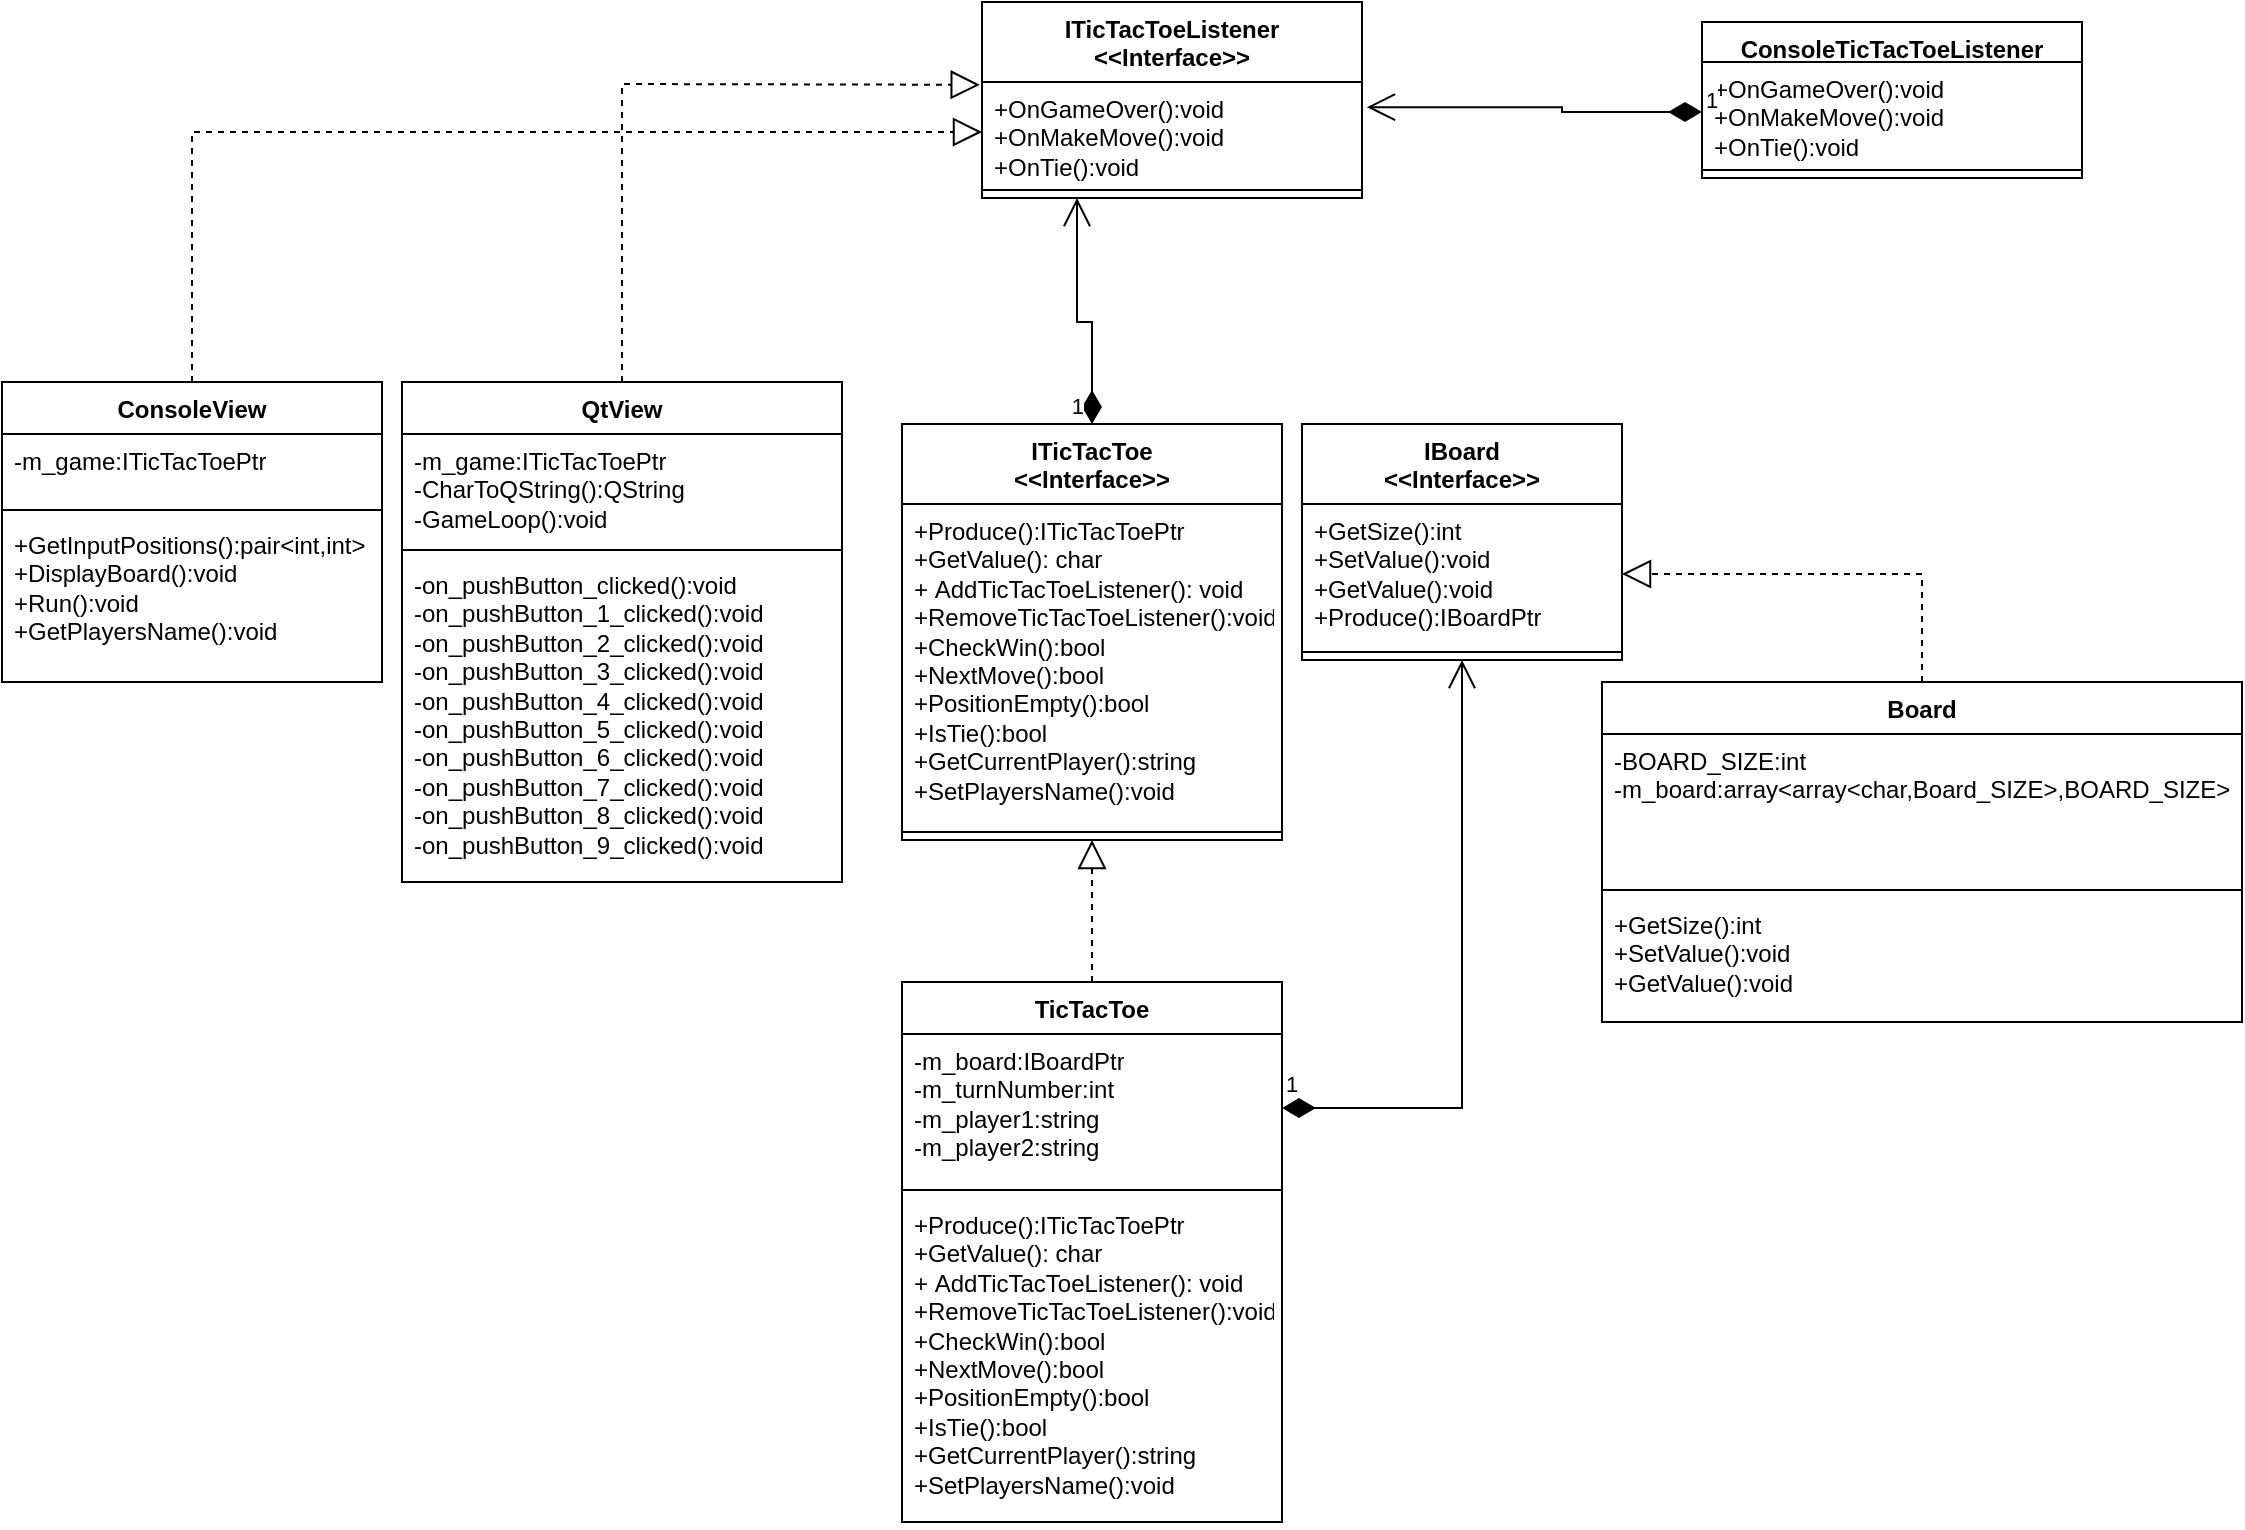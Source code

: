 <mxfile version="21.0.8" type="device"><diagram id="C5RBs43oDa-KdzZeNtuy" name="Page-1"><mxGraphModel dx="1105" dy="3878" grid="1" gridSize="10" guides="1" tooltips="1" connect="1" arrows="1" fold="1" page="1" pageScale="1" pageWidth="2339" pageHeight="3300" math="0" shadow="0"><root><mxCell id="WIyWlLk6GJQsqaUBKTNV-0"/><mxCell id="WIyWlLk6GJQsqaUBKTNV-1" parent="WIyWlLk6GJQsqaUBKTNV-0"/><mxCell id="i9nzKK7RTppm9DofJy70-11" value="ITicTacToe&lt;br&gt;&amp;lt;&amp;lt;Interface&amp;gt;&amp;gt;" style="swimlane;fontStyle=1;align=center;verticalAlign=top;childLayout=stackLayout;horizontal=1;startSize=40;horizontalStack=0;resizeParent=1;resizeParentMax=0;resizeLast=0;collapsible=1;marginBottom=0;whiteSpace=wrap;html=1;" parent="WIyWlLk6GJQsqaUBKTNV-1" vertex="1"><mxGeometry x="880" y="201" width="190" height="208" as="geometry"/></mxCell><mxCell id="i9nzKK7RTppm9DofJy70-12" value="+Produce():ITicTacToePtr&amp;nbsp;&lt;br style=&quot;border-color: var(--border-color); padding: 0px; margin: 0px;&quot;&gt;&lt;span style=&quot;&quot;&gt;+GetValue(): char&lt;/span&gt;&lt;br style=&quot;border-color: var(--border-color); padding: 0px; margin: 0px;&quot;&gt;&lt;span style=&quot;&quot;&gt;+&amp;nbsp;AddTicTacToeListener(): void&lt;/span&gt;&lt;br style=&quot;border-color: var(--border-color); padding: 0px; margin: 0px;&quot;&gt;&lt;span style=&quot;&quot;&gt;+RemoveTicTacToeListener():void&lt;/span&gt;&lt;br style=&quot;border-color: var(--border-color); padding: 0px; margin: 0px;&quot;&gt;&lt;span style=&quot;&quot;&gt;+CheckWin():bool&lt;/span&gt;&lt;br style=&quot;border-color: var(--border-color); padding: 0px; margin: 0px;&quot;&gt;&lt;span style=&quot;&quot;&gt;+NextMove():bool&lt;/span&gt;&lt;br style=&quot;border-color: var(--border-color); padding: 0px; margin: 0px;&quot;&gt;&lt;span style=&quot;&quot;&gt;+PositionEmpty():bool&lt;/span&gt;&lt;br style=&quot;border-color: var(--border-color); padding: 0px; margin: 0px;&quot;&gt;&lt;span style=&quot;&quot;&gt;+IsTie():bool&lt;/span&gt;&lt;br style=&quot;border-color: var(--border-color); padding: 0px; margin: 0px;&quot;&gt;&lt;span style=&quot;&quot;&gt;+GetCurrentPlayer():string&lt;/span&gt;&lt;br style=&quot;border-color: var(--border-color); padding: 0px; margin: 0px;&quot;&gt;&lt;span style=&quot;&quot;&gt;+SetPlayersName():void&lt;/span&gt;" style="text;strokeColor=none;fillColor=none;align=left;verticalAlign=top;spacingLeft=4;spacingRight=4;overflow=hidden;rotatable=0;points=[[0,0.5],[1,0.5]];portConstraint=eastwest;whiteSpace=wrap;html=1;" parent="i9nzKK7RTppm9DofJy70-11" vertex="1"><mxGeometry y="40" width="190" height="160" as="geometry"/></mxCell><mxCell id="i9nzKK7RTppm9DofJy70-13" value="" style="line;strokeWidth=1;fillColor=none;align=left;verticalAlign=middle;spacingTop=-1;spacingLeft=3;spacingRight=3;rotatable=0;labelPosition=right;points=[];portConstraint=eastwest;strokeColor=inherit;" parent="i9nzKK7RTppm9DofJy70-11" vertex="1"><mxGeometry y="200" width="190" height="8" as="geometry"/></mxCell><mxCell id="i9nzKK7RTppm9DofJy70-20" value="TicTacToe" style="swimlane;fontStyle=1;align=center;verticalAlign=top;childLayout=stackLayout;horizontal=1;startSize=26;horizontalStack=0;resizeParent=1;resizeParentMax=0;resizeLast=0;collapsible=1;marginBottom=0;whiteSpace=wrap;html=1;" parent="WIyWlLk6GJQsqaUBKTNV-1" vertex="1"><mxGeometry x="880" y="480" width="190" height="270" as="geometry"/></mxCell><mxCell id="i9nzKK7RTppm9DofJy70-21" value="-m_board:IBoardPtr&lt;br&gt;-m_turnNumber:int&lt;br&gt;-m_player1:string&lt;br&gt;-m_player2:string" style="text;strokeColor=none;fillColor=none;align=left;verticalAlign=top;spacingLeft=4;spacingRight=4;overflow=hidden;rotatable=0;points=[[0,0.5],[1,0.5]];portConstraint=eastwest;whiteSpace=wrap;html=1;" parent="i9nzKK7RTppm9DofJy70-20" vertex="1"><mxGeometry y="26" width="190" height="74" as="geometry"/></mxCell><mxCell id="i9nzKK7RTppm9DofJy70-22" value="" style="line;strokeWidth=1;fillColor=none;align=left;verticalAlign=middle;spacingTop=-1;spacingLeft=3;spacingRight=3;rotatable=0;labelPosition=right;points=[];portConstraint=eastwest;strokeColor=inherit;" parent="i9nzKK7RTppm9DofJy70-20" vertex="1"><mxGeometry y="100" width="190" height="8" as="geometry"/></mxCell><mxCell id="i9nzKK7RTppm9DofJy70-23" value="+Produce():ITicTacToePtr&amp;nbsp;&lt;br style=&quot;border-color: var(--border-color); padding: 0px; margin: 0px;&quot;&gt;+GetValue(): char&lt;br style=&quot;border-color: var(--border-color); padding: 0px; margin: 0px;&quot;&gt;+&amp;nbsp;AddTicTacToeListener(): void&lt;br style=&quot;border-color: var(--border-color); padding: 0px; margin: 0px;&quot;&gt;&lt;span style=&quot;border-color: var(--border-color);&quot;&gt;+RemoveTicTacToeListener():void&lt;/span&gt;&lt;br style=&quot;border-color: var(--border-color); padding: 0px; margin: 0px;&quot;&gt;&lt;span style=&quot;border-color: var(--border-color);&quot;&gt;+CheckWin():bool&lt;/span&gt;&lt;br style=&quot;border-color: var(--border-color); padding: 0px; margin: 0px;&quot;&gt;&lt;span style=&quot;border-color: var(--border-color);&quot;&gt;+NextMove():bool&lt;/span&gt;&lt;br style=&quot;border-color: var(--border-color); padding: 0px; margin: 0px;&quot;&gt;&lt;span style=&quot;border-color: var(--border-color);&quot;&gt;+PositionEmpty():bool&lt;/span&gt;&lt;br style=&quot;border-color: var(--border-color); padding: 0px; margin: 0px;&quot;&gt;&lt;span style=&quot;border-color: var(--border-color);&quot;&gt;+IsTie():bool&lt;/span&gt;&lt;br style=&quot;border-color: var(--border-color); padding: 0px; margin: 0px;&quot;&gt;&lt;span style=&quot;border-color: var(--border-color);&quot;&gt;+GetCurrentPlayer():string&lt;/span&gt;&lt;br style=&quot;border-color: var(--border-color); padding: 0px; margin: 0px;&quot;&gt;&lt;span style=&quot;border-color: var(--border-color);&quot;&gt;+SetPlayersName():void&lt;/span&gt;" style="text;strokeColor=none;fillColor=none;align=left;verticalAlign=top;spacingLeft=4;spacingRight=4;overflow=hidden;rotatable=0;points=[[0,0.5],[1,0.5]];portConstraint=eastwest;whiteSpace=wrap;html=1;" parent="i9nzKK7RTppm9DofJy70-20" vertex="1"><mxGeometry y="108" width="190" height="162" as="geometry"/></mxCell><mxCell id="i9nzKK7RTppm9DofJy70-24" value="IBoard&lt;br style=&quot;border-color: var(--border-color); padding: 0px; margin: 0px; font-weight: 400;&quot;&gt;&amp;lt;&amp;lt;Interface&amp;gt;&amp;gt;" style="swimlane;fontStyle=1;align=center;verticalAlign=top;childLayout=stackLayout;horizontal=1;startSize=40;horizontalStack=0;resizeParent=1;resizeParentMax=0;resizeLast=0;collapsible=1;marginBottom=0;whiteSpace=wrap;html=1;" parent="WIyWlLk6GJQsqaUBKTNV-1" vertex="1"><mxGeometry x="1080" y="201" width="160" height="118" as="geometry"/></mxCell><mxCell id="i9nzKK7RTppm9DofJy70-25" value="+GetSize():int&lt;br&gt;+SetValue():void&lt;br&gt;+GetValue():void&lt;br&gt;+Produce():IBoardPtr" style="text;strokeColor=none;fillColor=none;align=left;verticalAlign=top;spacingLeft=4;spacingRight=4;overflow=hidden;rotatable=0;points=[[0,0.5],[1,0.5]];portConstraint=eastwest;whiteSpace=wrap;html=1;" parent="i9nzKK7RTppm9DofJy70-24" vertex="1"><mxGeometry y="40" width="160" height="70" as="geometry"/></mxCell><mxCell id="i9nzKK7RTppm9DofJy70-26" value="" style="line;strokeWidth=1;fillColor=none;align=left;verticalAlign=middle;spacingTop=-1;spacingLeft=3;spacingRight=3;rotatable=0;labelPosition=right;points=[];portConstraint=eastwest;strokeColor=inherit;" parent="i9nzKK7RTppm9DofJy70-24" vertex="1"><mxGeometry y="110" width="160" height="8" as="geometry"/></mxCell><mxCell id="i9nzKK7RTppm9DofJy70-28" value="Board" style="swimlane;fontStyle=1;align=center;verticalAlign=top;childLayout=stackLayout;horizontal=1;startSize=26;horizontalStack=0;resizeParent=1;resizeParentMax=0;resizeLast=0;collapsible=1;marginBottom=0;whiteSpace=wrap;html=1;" parent="WIyWlLk6GJQsqaUBKTNV-1" vertex="1"><mxGeometry x="1230" y="330" width="320" height="170" as="geometry"/></mxCell><mxCell id="i9nzKK7RTppm9DofJy70-29" value="-BOARD_SIZE:int&lt;br&gt;-m_board:array&amp;lt;array&amp;lt;char,Board_SIZE&amp;gt;,BOARD_SIZE&amp;gt;" style="text;strokeColor=none;fillColor=none;align=left;verticalAlign=top;spacingLeft=4;spacingRight=4;overflow=hidden;rotatable=0;points=[[0,0.5],[1,0.5]];portConstraint=eastwest;whiteSpace=wrap;html=1;" parent="i9nzKK7RTppm9DofJy70-28" vertex="1"><mxGeometry y="26" width="320" height="74" as="geometry"/></mxCell><mxCell id="i9nzKK7RTppm9DofJy70-30" value="" style="line;strokeWidth=1;fillColor=none;align=left;verticalAlign=middle;spacingTop=-1;spacingLeft=3;spacingRight=3;rotatable=0;labelPosition=right;points=[];portConstraint=eastwest;strokeColor=inherit;" parent="i9nzKK7RTppm9DofJy70-28" vertex="1"><mxGeometry y="100" width="320" height="8" as="geometry"/></mxCell><mxCell id="i9nzKK7RTppm9DofJy70-31" value="+GetSize():int&lt;br style=&quot;border-color: var(--border-color);&quot;&gt;+SetValue():void&lt;br style=&quot;border-color: var(--border-color);&quot;&gt;+GetValue():void" style="text;strokeColor=none;fillColor=none;align=left;verticalAlign=top;spacingLeft=4;spacingRight=4;overflow=hidden;rotatable=0;points=[[0,0.5],[1,0.5]];portConstraint=eastwest;whiteSpace=wrap;html=1;" parent="i9nzKK7RTppm9DofJy70-28" vertex="1"><mxGeometry y="108" width="320" height="62" as="geometry"/></mxCell><mxCell id="i9nzKK7RTppm9DofJy70-32" value="ConsoleView" style="swimlane;fontStyle=1;align=center;verticalAlign=top;childLayout=stackLayout;horizontal=1;startSize=26;horizontalStack=0;resizeParent=1;resizeParentMax=0;resizeLast=0;collapsible=1;marginBottom=0;whiteSpace=wrap;html=1;" parent="WIyWlLk6GJQsqaUBKTNV-1" vertex="1"><mxGeometry x="430" y="180" width="190" height="150" as="geometry"/></mxCell><mxCell id="i9nzKK7RTppm9DofJy70-33" value="-m_game:ITicTacToePtr" style="text;strokeColor=none;fillColor=none;align=left;verticalAlign=top;spacingLeft=4;spacingRight=4;overflow=hidden;rotatable=0;points=[[0,0.5],[1,0.5]];portConstraint=eastwest;whiteSpace=wrap;html=1;" parent="i9nzKK7RTppm9DofJy70-32" vertex="1"><mxGeometry y="26" width="190" height="34" as="geometry"/></mxCell><mxCell id="i9nzKK7RTppm9DofJy70-34" value="" style="line;strokeWidth=1;fillColor=none;align=left;verticalAlign=middle;spacingTop=-1;spacingLeft=3;spacingRight=3;rotatable=0;labelPosition=right;points=[];portConstraint=eastwest;strokeColor=inherit;" parent="i9nzKK7RTppm9DofJy70-32" vertex="1"><mxGeometry y="60" width="190" height="8" as="geometry"/></mxCell><mxCell id="i9nzKK7RTppm9DofJy70-35" value="+GetInputPositions():pair&amp;lt;int,int&amp;gt;&lt;br&gt;&lt;div&gt;+DisplayBoard():void&lt;/div&gt;&lt;div&gt;&#9;+Run():void&lt;/div&gt;&lt;div&gt;+GetPlayersName():void&lt;/div&gt;" style="text;strokeColor=none;fillColor=none;align=left;verticalAlign=top;spacingLeft=4;spacingRight=4;overflow=hidden;rotatable=0;points=[[0,0.5],[1,0.5]];portConstraint=eastwest;whiteSpace=wrap;html=1;" parent="i9nzKK7RTppm9DofJy70-32" vertex="1"><mxGeometry y="68" width="190" height="82" as="geometry"/></mxCell><mxCell id="i9nzKK7RTppm9DofJy70-36" value="QtView" style="swimlane;fontStyle=1;align=center;verticalAlign=top;childLayout=stackLayout;horizontal=1;startSize=26;horizontalStack=0;resizeParent=1;resizeParentMax=0;resizeLast=0;collapsible=1;marginBottom=0;whiteSpace=wrap;html=1;" parent="WIyWlLk6GJQsqaUBKTNV-1" vertex="1"><mxGeometry x="630" y="180" width="220" height="250" as="geometry"/></mxCell><mxCell id="i9nzKK7RTppm9DofJy70-37" value="-m_game:ITicTacToePtr&lt;br&gt;-CharToQString():QString&lt;br&gt;-GameLoop():void" style="text;strokeColor=none;fillColor=none;align=left;verticalAlign=top;spacingLeft=4;spacingRight=4;overflow=hidden;rotatable=0;points=[[0,0.5],[1,0.5]];portConstraint=eastwest;whiteSpace=wrap;html=1;" parent="i9nzKK7RTppm9DofJy70-36" vertex="1"><mxGeometry y="26" width="220" height="54" as="geometry"/></mxCell><mxCell id="i9nzKK7RTppm9DofJy70-38" value="" style="line;strokeWidth=1;fillColor=none;align=left;verticalAlign=middle;spacingTop=-1;spacingLeft=3;spacingRight=3;rotatable=0;labelPosition=right;points=[];portConstraint=eastwest;strokeColor=inherit;" parent="i9nzKK7RTppm9DofJy70-36" vertex="1"><mxGeometry y="80" width="220" height="8" as="geometry"/></mxCell><mxCell id="i9nzKK7RTppm9DofJy70-39" value="&lt;div&gt;-on_pushButton_clicked():void&lt;/div&gt;&lt;div&gt;-on_pushButton_1_clicked():void&lt;/div&gt;&lt;div&gt;-on_pushButton_2_clicked():void&lt;/div&gt;&lt;div&gt;-on_pushButton_3_clicked():void&lt;/div&gt;&lt;div&gt;&lt;span style=&quot;background-color: initial;&quot;&gt;-on_pushButton_4_clicked():void&lt;/span&gt;&lt;/div&gt;&lt;div&gt;-on_pushButton_5_clicked():void&lt;/div&gt;&lt;div&gt;-on_pushButton_6_clicked():void&lt;/div&gt;&lt;div&gt;-on_pushButton_7_clicked():void&lt;/div&gt;&lt;div&gt;-on_pushButton_8_clicked():void&lt;/div&gt;&lt;div&gt;-on_pushButton_9_clicked():void&lt;/div&gt;&lt;div&gt;&lt;br&gt;&lt;/div&gt;" style="text;strokeColor=none;fillColor=none;align=left;verticalAlign=top;spacingLeft=4;spacingRight=4;overflow=hidden;rotatable=0;points=[[0,0.5],[1,0.5]];portConstraint=eastwest;whiteSpace=wrap;html=1;" parent="i9nzKK7RTppm9DofJy70-36" vertex="1"><mxGeometry y="88" width="220" height="162" as="geometry"/></mxCell><mxCell id="i9nzKK7RTppm9DofJy70-40" value="ITicTacToeListener&lt;br&gt;&amp;lt;&amp;lt;Interface&amp;gt;&amp;gt;" style="swimlane;fontStyle=1;align=center;verticalAlign=top;childLayout=stackLayout;horizontal=1;startSize=40;horizontalStack=0;resizeParent=1;resizeParentMax=0;resizeLast=0;collapsible=1;marginBottom=0;whiteSpace=wrap;html=1;" parent="WIyWlLk6GJQsqaUBKTNV-1" vertex="1"><mxGeometry x="920" y="-10" width="190" height="98" as="geometry"/></mxCell><mxCell id="i9nzKK7RTppm9DofJy70-41" value="+OnGameOver():void&lt;br&gt;+OnMakeMove():void&lt;br&gt;+OnTie():void" style="text;strokeColor=none;fillColor=none;align=left;verticalAlign=top;spacingLeft=4;spacingRight=4;overflow=hidden;rotatable=0;points=[[0,0.5],[1,0.5]];portConstraint=eastwest;whiteSpace=wrap;html=1;" parent="i9nzKK7RTppm9DofJy70-40" vertex="1"><mxGeometry y="40" width="190" height="50" as="geometry"/></mxCell><mxCell id="i9nzKK7RTppm9DofJy70-42" value="" style="line;strokeWidth=1;fillColor=none;align=left;verticalAlign=middle;spacingTop=-1;spacingLeft=3;spacingRight=3;rotatable=0;labelPosition=right;points=[];portConstraint=eastwest;strokeColor=inherit;" parent="i9nzKK7RTppm9DofJy70-40" vertex="1"><mxGeometry y="90" width="190" height="8" as="geometry"/></mxCell><mxCell id="i9nzKK7RTppm9DofJy70-44" value="ConsoleTicTacToeListener" style="swimlane;fontStyle=1;align=center;verticalAlign=top;childLayout=stackLayout;horizontal=1;startSize=20;horizontalStack=0;resizeParent=1;resizeParentMax=0;resizeLast=0;collapsible=1;marginBottom=0;whiteSpace=wrap;html=1;" parent="WIyWlLk6GJQsqaUBKTNV-1" vertex="1"><mxGeometry x="1280" width="190" height="78" as="geometry"/></mxCell><mxCell id="i9nzKK7RTppm9DofJy70-45" value="+OnGameOver():void&lt;br&gt;+OnMakeMove():void&lt;br&gt;+OnTie():void" style="text;strokeColor=none;fillColor=none;align=left;verticalAlign=top;spacingLeft=4;spacingRight=4;overflow=hidden;rotatable=0;points=[[0,0.5],[1,0.5]];portConstraint=eastwest;whiteSpace=wrap;html=1;" parent="i9nzKK7RTppm9DofJy70-44" vertex="1"><mxGeometry y="20" width="190" height="50" as="geometry"/></mxCell><mxCell id="i9nzKK7RTppm9DofJy70-46" value="" style="line;strokeWidth=1;fillColor=none;align=left;verticalAlign=middle;spacingTop=-1;spacingLeft=3;spacingRight=3;rotatable=0;labelPosition=right;points=[];portConstraint=eastwest;strokeColor=inherit;" parent="i9nzKK7RTppm9DofJy70-44" vertex="1"><mxGeometry y="70" width="190" height="8" as="geometry"/></mxCell><mxCell id="YxVl23CsjT9oaCP1HBpI-0" value="" style="endArrow=block;dashed=1;endFill=0;endSize=12;html=1;rounded=0;exitX=0.5;exitY=0;exitDx=0;exitDy=0;entryX=-0.006;entryY=0.028;entryDx=0;entryDy=0;entryPerimeter=0;" edge="1" parent="WIyWlLk6GJQsqaUBKTNV-1" source="i9nzKK7RTppm9DofJy70-36" target="i9nzKK7RTppm9DofJy70-41"><mxGeometry width="160" relative="1" as="geometry"><mxPoint x="550" y="80" as="sourcePoint"/><mxPoint x="710" y="80" as="targetPoint"/><Array as="points"><mxPoint x="740" y="31"/></Array></mxGeometry></mxCell><mxCell id="YxVl23CsjT9oaCP1HBpI-1" value="" style="endArrow=block;dashed=1;endFill=0;endSize=12;html=1;rounded=0;exitX=0.5;exitY=0;exitDx=0;exitDy=0;entryX=0;entryY=0.5;entryDx=0;entryDy=0;" edge="1" parent="WIyWlLk6GJQsqaUBKTNV-1" source="i9nzKK7RTppm9DofJy70-32" target="i9nzKK7RTppm9DofJy70-41"><mxGeometry width="160" relative="1" as="geometry"><mxPoint x="360" y="80" as="sourcePoint"/><mxPoint x="365" y="40" as="targetPoint"/><Array as="points"><mxPoint x="525" y="55"/></Array></mxGeometry></mxCell><mxCell id="YxVl23CsjT9oaCP1HBpI-2" value="1" style="endArrow=open;html=1;endSize=12;startArrow=diamondThin;startSize=14;startFill=1;edgeStyle=orthogonalEdgeStyle;align=left;verticalAlign=bottom;rounded=0;exitX=0;exitY=0.5;exitDx=0;exitDy=0;entryX=1.013;entryY=0.252;entryDx=0;entryDy=0;entryPerimeter=0;" edge="1" parent="WIyWlLk6GJQsqaUBKTNV-1" source="i9nzKK7RTppm9DofJy70-45" target="i9nzKK7RTppm9DofJy70-41"><mxGeometry x="-1" y="3" relative="1" as="geometry"><mxPoint x="1150" y="20" as="sourcePoint"/><mxPoint x="1310" y="20" as="targetPoint"/><Array as="points"><mxPoint x="1210" y="45"/><mxPoint x="1210" y="43"/></Array></mxGeometry></mxCell><mxCell id="YxVl23CsjT9oaCP1HBpI-4" value="1" style="endArrow=open;html=1;endSize=12;startArrow=diamondThin;startSize=14;startFill=1;edgeStyle=orthogonalEdgeStyle;align=right;verticalAlign=bottom;rounded=0;exitX=0.5;exitY=0;exitDx=0;exitDy=0;entryX=0.25;entryY=1;entryDx=0;entryDy=0;" edge="1" parent="WIyWlLk6GJQsqaUBKTNV-1" source="i9nzKK7RTppm9DofJy70-11" target="i9nzKK7RTppm9DofJy70-40"><mxGeometry x="-1" y="3" relative="1" as="geometry"><mxPoint x="1040" y="200" as="sourcePoint"/><mxPoint x="970" y="110" as="targetPoint"/><Array as="points"><mxPoint x="975" y="150"/><mxPoint x="968" y="150"/></Array></mxGeometry></mxCell><mxCell id="YxVl23CsjT9oaCP1HBpI-5" value="" style="endArrow=block;dashed=1;endFill=0;endSize=12;html=1;rounded=0;entryX=0.5;entryY=1;entryDx=0;entryDy=0;exitX=0.5;exitY=0;exitDx=0;exitDy=0;" edge="1" parent="WIyWlLk6GJQsqaUBKTNV-1" source="i9nzKK7RTppm9DofJy70-20" target="i9nzKK7RTppm9DofJy70-11"><mxGeometry width="160" relative="1" as="geometry"><mxPoint x="760" y="460" as="sourcePoint"/><mxPoint x="920" y="460" as="targetPoint"/></mxGeometry></mxCell><mxCell id="YxVl23CsjT9oaCP1HBpI-7" value="" style="endArrow=block;dashed=1;endFill=0;endSize=12;html=1;rounded=0;exitX=0.5;exitY=0;exitDx=0;exitDy=0;entryX=1;entryY=0.5;entryDx=0;entryDy=0;" edge="1" parent="WIyWlLk6GJQsqaUBKTNV-1" source="i9nzKK7RTppm9DofJy70-28" target="i9nzKK7RTppm9DofJy70-25"><mxGeometry width="160" relative="1" as="geometry"><mxPoint x="1420" y="250" as="sourcePoint"/><mxPoint x="1580" y="250" as="targetPoint"/><Array as="points"><mxPoint x="1390" y="276"/></Array></mxGeometry></mxCell><mxCell id="YxVl23CsjT9oaCP1HBpI-8" value="1" style="endArrow=open;html=1;endSize=12;startArrow=diamondThin;startSize=14;startFill=1;edgeStyle=orthogonalEdgeStyle;align=left;verticalAlign=bottom;rounded=0;entryX=0.5;entryY=1;entryDx=0;entryDy=0;exitX=1;exitY=0.5;exitDx=0;exitDy=0;" edge="1" parent="WIyWlLk6GJQsqaUBKTNV-1" source="i9nzKK7RTppm9DofJy70-21" target="i9nzKK7RTppm9DofJy70-24"><mxGeometry x="-1" y="3" relative="1" as="geometry"><mxPoint x="1050" y="440" as="sourcePoint"/><mxPoint x="1210" y="440" as="targetPoint"/><Array as="points"><mxPoint x="1160" y="543"/></Array></mxGeometry></mxCell></root></mxGraphModel></diagram></mxfile>